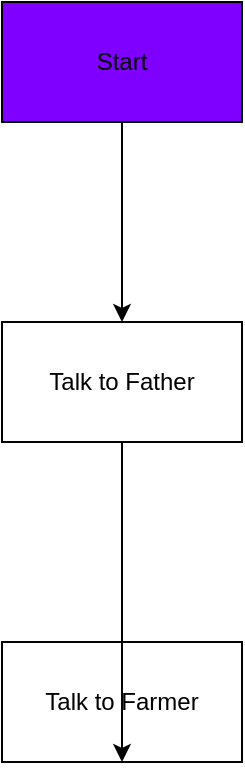 <mxfile version="14.6.9" type="github">
  <diagram id="TYVINidy_r5RLT-9-Vnp" name="Page-1">
    <mxGraphModel dx="960" dy="588" grid="1" gridSize="10" guides="1" tooltips="1" connect="1" arrows="1" fold="1" page="1" pageScale="1" pageWidth="827" pageHeight="1169" math="0" shadow="0">
      <root>
        <mxCell id="0" />
        <mxCell id="1" parent="0" />
        <mxCell id="irx26XRdqh6CpXdz-TXo-2" value="Talk to Father" style="rounded=0;whiteSpace=wrap;html=1;" vertex="1" parent="1">
          <mxGeometry y="160" width="120" height="60" as="geometry" />
        </mxCell>
        <mxCell id="irx26XRdqh6CpXdz-TXo-3" value="" style="endArrow=classic;html=1;entryX=0.5;entryY=0;entryDx=0;entryDy=0;noEdgeStyle=1;orthogonal=1;exitX=0.5;exitY=1;exitDx=0;exitDy=0;" edge="1" parent="1" source="irx26XRdqh6CpXdz-TXo-1" target="irx26XRdqh6CpXdz-TXo-2">
          <mxGeometry width="50" height="50" relative="1" as="geometry">
            <mxPoint x="60" y="63" as="sourcePoint" />
            <mxPoint x="190" y="140" as="targetPoint" />
            <Array as="points">
              <mxPoint x="60" y="72" />
              <mxPoint x="60" y="148" />
            </Array>
          </mxGeometry>
        </mxCell>
        <mxCell id="irx26XRdqh6CpXdz-TXo-1" value="Start" style="rounded=0;whiteSpace=wrap;html=1;glass=0;shadow=0;sketch=0;fillColor=#7F00FF;" vertex="1" parent="1">
          <mxGeometry width="120" height="60" as="geometry" />
        </mxCell>
        <mxCell id="irx26XRdqh6CpXdz-TXo-5" value="Talk to Farmer" style="rounded=0;whiteSpace=wrap;html=1;" vertex="1" parent="1">
          <mxGeometry y="320" width="120" height="60" as="geometry" />
        </mxCell>
        <mxCell id="irx26XRdqh6CpXdz-TXo-6" value="" style="endArrow=classic;html=1;entryX=0.5;entryY=1;entryDx=0;entryDy=0;noEdgeStyle=1;orthogonal=1;exitX=0.5;exitY=1;exitDx=0;exitDy=0;" edge="1" parent="1" source="irx26XRdqh6CpXdz-TXo-2" target="irx26XRdqh6CpXdz-TXo-5">
          <mxGeometry width="50" height="50" relative="1" as="geometry">
            <mxPoint x="70" y="70" as="sourcePoint" />
            <mxPoint x="70" y="170" as="targetPoint" />
            <Array as="points">
              <mxPoint x="60" y="232" />
              <mxPoint x="60" y="308" />
            </Array>
          </mxGeometry>
        </mxCell>
      </root>
    </mxGraphModel>
  </diagram>
</mxfile>
